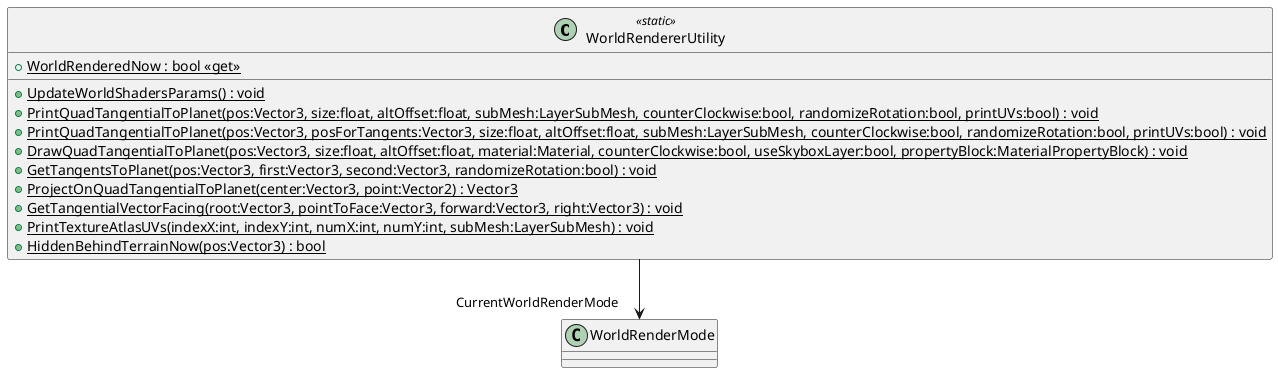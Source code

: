 @startuml
class WorldRendererUtility <<static>> {
    + {static} WorldRenderedNow : bool <<get>>
    + {static} UpdateWorldShadersParams() : void
    + {static} PrintQuadTangentialToPlanet(pos:Vector3, size:float, altOffset:float, subMesh:LayerSubMesh, counterClockwise:bool, randomizeRotation:bool, printUVs:bool) : void
    + {static} PrintQuadTangentialToPlanet(pos:Vector3, posForTangents:Vector3, size:float, altOffset:float, subMesh:LayerSubMesh, counterClockwise:bool, randomizeRotation:bool, printUVs:bool) : void
    + {static} DrawQuadTangentialToPlanet(pos:Vector3, size:float, altOffset:float, material:Material, counterClockwise:bool, useSkyboxLayer:bool, propertyBlock:MaterialPropertyBlock) : void
    + {static} GetTangentsToPlanet(pos:Vector3, first:Vector3, second:Vector3, randomizeRotation:bool) : void
    + {static} ProjectOnQuadTangentialToPlanet(center:Vector3, point:Vector2) : Vector3
    + {static} GetTangentialVectorFacing(root:Vector3, pointToFace:Vector3, forward:Vector3, right:Vector3) : void
    + {static} PrintTextureAtlasUVs(indexX:int, indexY:int, numX:int, numY:int, subMesh:LayerSubMesh) : void
    + {static} HiddenBehindTerrainNow(pos:Vector3) : bool
}
WorldRendererUtility --> "CurrentWorldRenderMode" WorldRenderMode
@enduml

